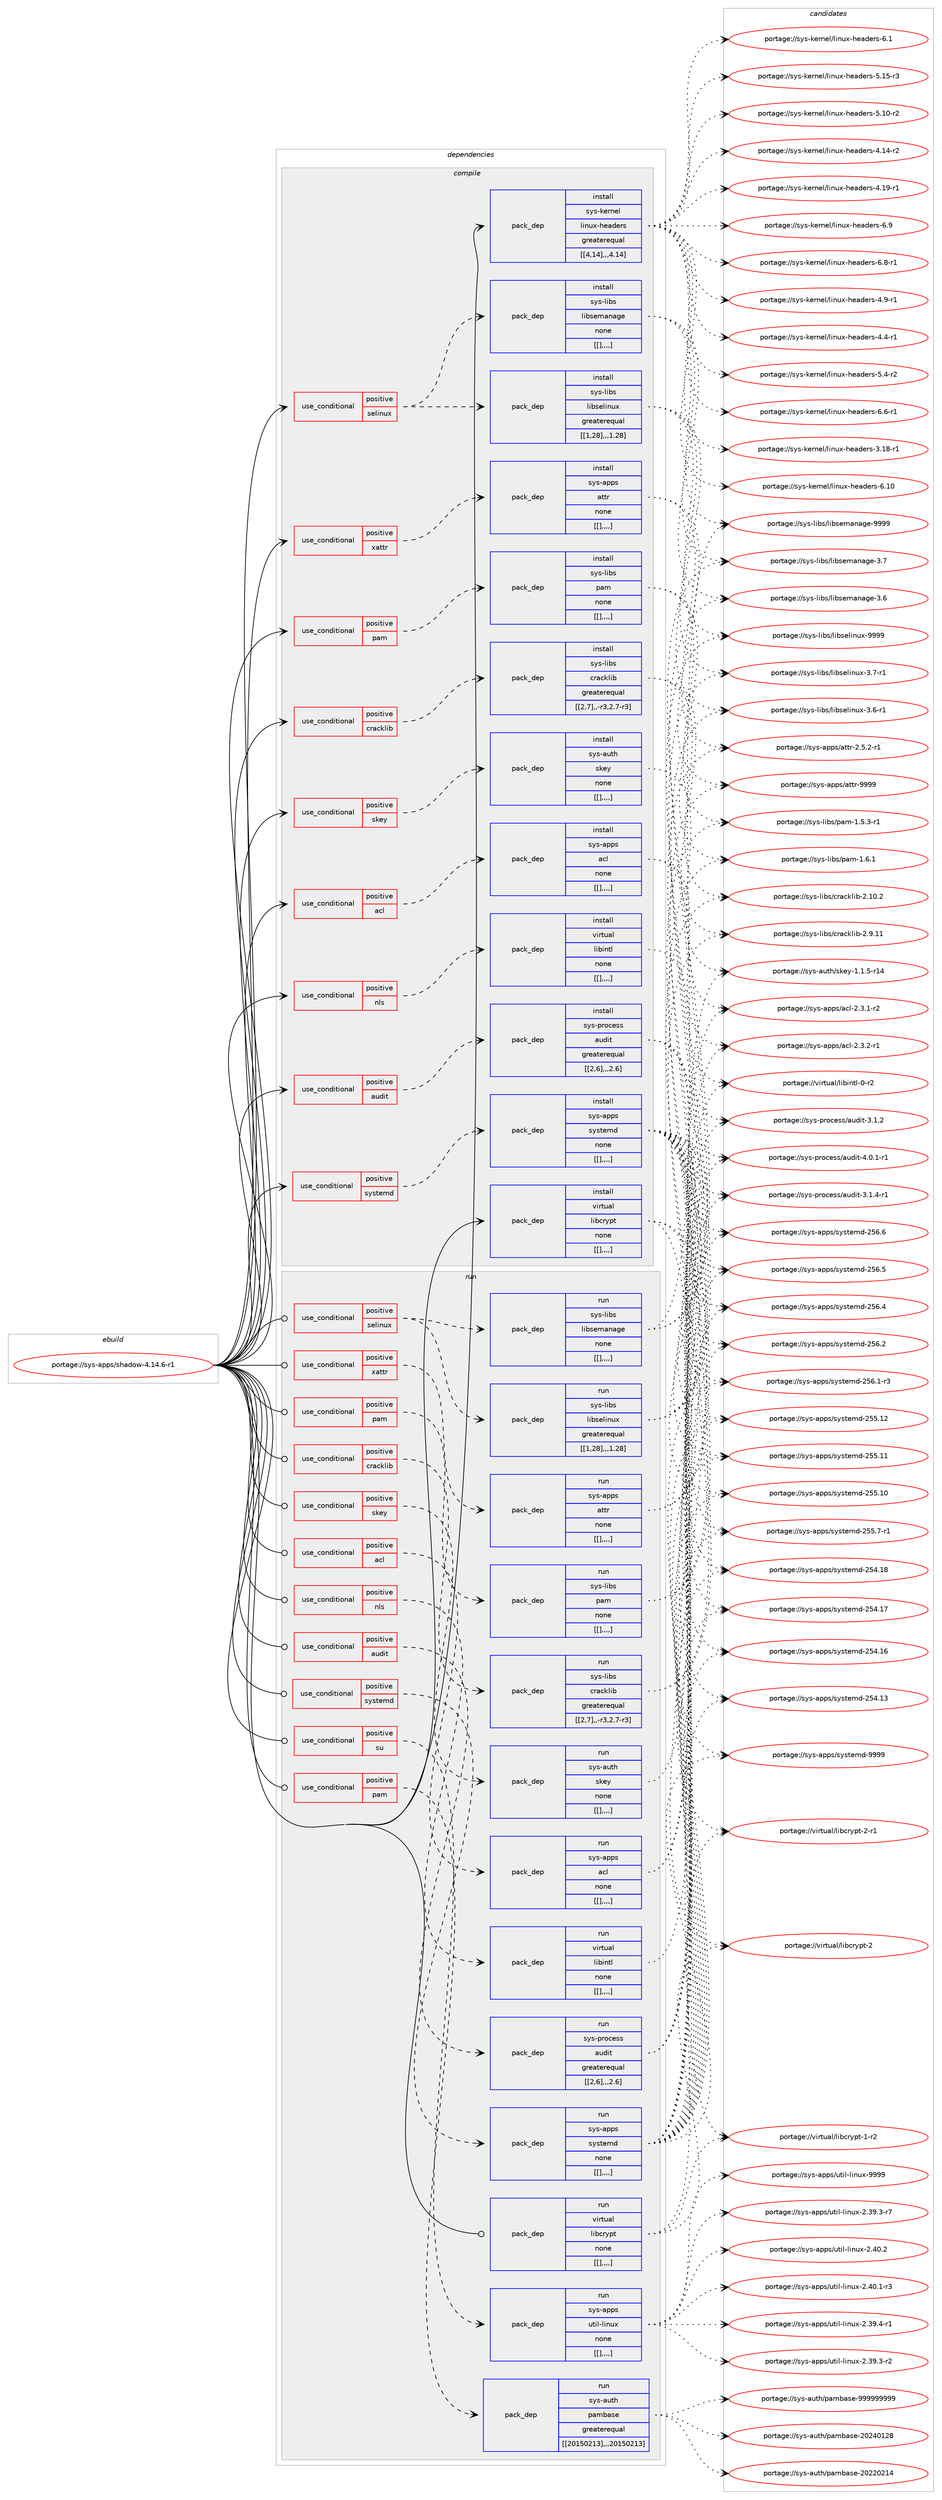 digraph prolog {

# *************
# Graph options
# *************

newrank=true;
concentrate=true;
compound=true;
graph [rankdir=LR,fontname=Helvetica,fontsize=10,ranksep=1.5];#, ranksep=2.5, nodesep=0.2];
edge  [arrowhead=vee];
node  [fontname=Helvetica,fontsize=10];

# **********
# The ebuild
# **********

subgraph cluster_leftcol {
color=gray;
label=<<i>ebuild</i>>;
id [label="portage://sys-apps/shadow-4.14.6-r1", color=red, width=4, href="../sys-apps/shadow-4.14.6-r1.svg"];
}

# ****************
# The dependencies
# ****************

subgraph cluster_midcol {
color=gray;
label=<<i>dependencies</i>>;
subgraph cluster_compile {
fillcolor="#eeeeee";
style=filled;
label=<<i>compile</i>>;
subgraph cond7049 {
dependency18734 [label=<<TABLE BORDER="0" CELLBORDER="1" CELLSPACING="0" CELLPADDING="4"><TR><TD ROWSPAN="3" CELLPADDING="10">use_conditional</TD></TR><TR><TD>positive</TD></TR><TR><TD>acl</TD></TR></TABLE>>, shape=none, color=red];
subgraph pack11633 {
dependency18735 [label=<<TABLE BORDER="0" CELLBORDER="1" CELLSPACING="0" CELLPADDING="4" WIDTH="220"><TR><TD ROWSPAN="6" CELLPADDING="30">pack_dep</TD></TR><TR><TD WIDTH="110">install</TD></TR><TR><TD>sys-apps</TD></TR><TR><TD>acl</TD></TR><TR><TD>none</TD></TR><TR><TD>[[],,,,]</TD></TR></TABLE>>, shape=none, color=blue];
}
dependency18734:e -> dependency18735:w [weight=20,style="dashed",arrowhead="vee"];
}
id:e -> dependency18734:w [weight=20,style="solid",arrowhead="vee"];
subgraph cond7050 {
dependency18736 [label=<<TABLE BORDER="0" CELLBORDER="1" CELLSPACING="0" CELLPADDING="4"><TR><TD ROWSPAN="3" CELLPADDING="10">use_conditional</TD></TR><TR><TD>positive</TD></TR><TR><TD>audit</TD></TR></TABLE>>, shape=none, color=red];
subgraph pack11634 {
dependency18737 [label=<<TABLE BORDER="0" CELLBORDER="1" CELLSPACING="0" CELLPADDING="4" WIDTH="220"><TR><TD ROWSPAN="6" CELLPADDING="30">pack_dep</TD></TR><TR><TD WIDTH="110">install</TD></TR><TR><TD>sys-process</TD></TR><TR><TD>audit</TD></TR><TR><TD>greaterequal</TD></TR><TR><TD>[[2,6],,,2.6]</TD></TR></TABLE>>, shape=none, color=blue];
}
dependency18736:e -> dependency18737:w [weight=20,style="dashed",arrowhead="vee"];
}
id:e -> dependency18736:w [weight=20,style="solid",arrowhead="vee"];
subgraph cond7051 {
dependency18738 [label=<<TABLE BORDER="0" CELLBORDER="1" CELLSPACING="0" CELLPADDING="4"><TR><TD ROWSPAN="3" CELLPADDING="10">use_conditional</TD></TR><TR><TD>positive</TD></TR><TR><TD>cracklib</TD></TR></TABLE>>, shape=none, color=red];
subgraph pack11635 {
dependency18739 [label=<<TABLE BORDER="0" CELLBORDER="1" CELLSPACING="0" CELLPADDING="4" WIDTH="220"><TR><TD ROWSPAN="6" CELLPADDING="30">pack_dep</TD></TR><TR><TD WIDTH="110">install</TD></TR><TR><TD>sys-libs</TD></TR><TR><TD>cracklib</TD></TR><TR><TD>greaterequal</TD></TR><TR><TD>[[2,7],,-r3,2.7-r3]</TD></TR></TABLE>>, shape=none, color=blue];
}
dependency18738:e -> dependency18739:w [weight=20,style="dashed",arrowhead="vee"];
}
id:e -> dependency18738:w [weight=20,style="solid",arrowhead="vee"];
subgraph cond7052 {
dependency18740 [label=<<TABLE BORDER="0" CELLBORDER="1" CELLSPACING="0" CELLPADDING="4"><TR><TD ROWSPAN="3" CELLPADDING="10">use_conditional</TD></TR><TR><TD>positive</TD></TR><TR><TD>nls</TD></TR></TABLE>>, shape=none, color=red];
subgraph pack11636 {
dependency18741 [label=<<TABLE BORDER="0" CELLBORDER="1" CELLSPACING="0" CELLPADDING="4" WIDTH="220"><TR><TD ROWSPAN="6" CELLPADDING="30">pack_dep</TD></TR><TR><TD WIDTH="110">install</TD></TR><TR><TD>virtual</TD></TR><TR><TD>libintl</TD></TR><TR><TD>none</TD></TR><TR><TD>[[],,,,]</TD></TR></TABLE>>, shape=none, color=blue];
}
dependency18740:e -> dependency18741:w [weight=20,style="dashed",arrowhead="vee"];
}
id:e -> dependency18740:w [weight=20,style="solid",arrowhead="vee"];
subgraph cond7053 {
dependency18742 [label=<<TABLE BORDER="0" CELLBORDER="1" CELLSPACING="0" CELLPADDING="4"><TR><TD ROWSPAN="3" CELLPADDING="10">use_conditional</TD></TR><TR><TD>positive</TD></TR><TR><TD>pam</TD></TR></TABLE>>, shape=none, color=red];
subgraph pack11637 {
dependency18743 [label=<<TABLE BORDER="0" CELLBORDER="1" CELLSPACING="0" CELLPADDING="4" WIDTH="220"><TR><TD ROWSPAN="6" CELLPADDING="30">pack_dep</TD></TR><TR><TD WIDTH="110">install</TD></TR><TR><TD>sys-libs</TD></TR><TR><TD>pam</TD></TR><TR><TD>none</TD></TR><TR><TD>[[],,,,]</TD></TR></TABLE>>, shape=none, color=blue];
}
dependency18742:e -> dependency18743:w [weight=20,style="dashed",arrowhead="vee"];
}
id:e -> dependency18742:w [weight=20,style="solid",arrowhead="vee"];
subgraph cond7054 {
dependency18744 [label=<<TABLE BORDER="0" CELLBORDER="1" CELLSPACING="0" CELLPADDING="4"><TR><TD ROWSPAN="3" CELLPADDING="10">use_conditional</TD></TR><TR><TD>positive</TD></TR><TR><TD>selinux</TD></TR></TABLE>>, shape=none, color=red];
subgraph pack11638 {
dependency18745 [label=<<TABLE BORDER="0" CELLBORDER="1" CELLSPACING="0" CELLPADDING="4" WIDTH="220"><TR><TD ROWSPAN="6" CELLPADDING="30">pack_dep</TD></TR><TR><TD WIDTH="110">install</TD></TR><TR><TD>sys-libs</TD></TR><TR><TD>libselinux</TD></TR><TR><TD>greaterequal</TD></TR><TR><TD>[[1,28],,,1.28]</TD></TR></TABLE>>, shape=none, color=blue];
}
dependency18744:e -> dependency18745:w [weight=20,style="dashed",arrowhead="vee"];
subgraph pack11639 {
dependency18746 [label=<<TABLE BORDER="0" CELLBORDER="1" CELLSPACING="0" CELLPADDING="4" WIDTH="220"><TR><TD ROWSPAN="6" CELLPADDING="30">pack_dep</TD></TR><TR><TD WIDTH="110">install</TD></TR><TR><TD>sys-libs</TD></TR><TR><TD>libsemanage</TD></TR><TR><TD>none</TD></TR><TR><TD>[[],,,,]</TD></TR></TABLE>>, shape=none, color=blue];
}
dependency18744:e -> dependency18746:w [weight=20,style="dashed",arrowhead="vee"];
}
id:e -> dependency18744:w [weight=20,style="solid",arrowhead="vee"];
subgraph cond7055 {
dependency18747 [label=<<TABLE BORDER="0" CELLBORDER="1" CELLSPACING="0" CELLPADDING="4"><TR><TD ROWSPAN="3" CELLPADDING="10">use_conditional</TD></TR><TR><TD>positive</TD></TR><TR><TD>skey</TD></TR></TABLE>>, shape=none, color=red];
subgraph pack11640 {
dependency18748 [label=<<TABLE BORDER="0" CELLBORDER="1" CELLSPACING="0" CELLPADDING="4" WIDTH="220"><TR><TD ROWSPAN="6" CELLPADDING="30">pack_dep</TD></TR><TR><TD WIDTH="110">install</TD></TR><TR><TD>sys-auth</TD></TR><TR><TD>skey</TD></TR><TR><TD>none</TD></TR><TR><TD>[[],,,,]</TD></TR></TABLE>>, shape=none, color=blue];
}
dependency18747:e -> dependency18748:w [weight=20,style="dashed",arrowhead="vee"];
}
id:e -> dependency18747:w [weight=20,style="solid",arrowhead="vee"];
subgraph cond7056 {
dependency18749 [label=<<TABLE BORDER="0" CELLBORDER="1" CELLSPACING="0" CELLPADDING="4"><TR><TD ROWSPAN="3" CELLPADDING="10">use_conditional</TD></TR><TR><TD>positive</TD></TR><TR><TD>systemd</TD></TR></TABLE>>, shape=none, color=red];
subgraph pack11641 {
dependency18750 [label=<<TABLE BORDER="0" CELLBORDER="1" CELLSPACING="0" CELLPADDING="4" WIDTH="220"><TR><TD ROWSPAN="6" CELLPADDING="30">pack_dep</TD></TR><TR><TD WIDTH="110">install</TD></TR><TR><TD>sys-apps</TD></TR><TR><TD>systemd</TD></TR><TR><TD>none</TD></TR><TR><TD>[[],,,,]</TD></TR></TABLE>>, shape=none, color=blue];
}
dependency18749:e -> dependency18750:w [weight=20,style="dashed",arrowhead="vee"];
}
id:e -> dependency18749:w [weight=20,style="solid",arrowhead="vee"];
subgraph cond7057 {
dependency18751 [label=<<TABLE BORDER="0" CELLBORDER="1" CELLSPACING="0" CELLPADDING="4"><TR><TD ROWSPAN="3" CELLPADDING="10">use_conditional</TD></TR><TR><TD>positive</TD></TR><TR><TD>xattr</TD></TR></TABLE>>, shape=none, color=red];
subgraph pack11642 {
dependency18752 [label=<<TABLE BORDER="0" CELLBORDER="1" CELLSPACING="0" CELLPADDING="4" WIDTH="220"><TR><TD ROWSPAN="6" CELLPADDING="30">pack_dep</TD></TR><TR><TD WIDTH="110">install</TD></TR><TR><TD>sys-apps</TD></TR><TR><TD>attr</TD></TR><TR><TD>none</TD></TR><TR><TD>[[],,,,]</TD></TR></TABLE>>, shape=none, color=blue];
}
dependency18751:e -> dependency18752:w [weight=20,style="dashed",arrowhead="vee"];
}
id:e -> dependency18751:w [weight=20,style="solid",arrowhead="vee"];
subgraph pack11643 {
dependency18753 [label=<<TABLE BORDER="0" CELLBORDER="1" CELLSPACING="0" CELLPADDING="4" WIDTH="220"><TR><TD ROWSPAN="6" CELLPADDING="30">pack_dep</TD></TR><TR><TD WIDTH="110">install</TD></TR><TR><TD>sys-kernel</TD></TR><TR><TD>linux-headers</TD></TR><TR><TD>greaterequal</TD></TR><TR><TD>[[4,14],,,4.14]</TD></TR></TABLE>>, shape=none, color=blue];
}
id:e -> dependency18753:w [weight=20,style="solid",arrowhead="vee"];
subgraph pack11644 {
dependency18754 [label=<<TABLE BORDER="0" CELLBORDER="1" CELLSPACING="0" CELLPADDING="4" WIDTH="220"><TR><TD ROWSPAN="6" CELLPADDING="30">pack_dep</TD></TR><TR><TD WIDTH="110">install</TD></TR><TR><TD>virtual</TD></TR><TR><TD>libcrypt</TD></TR><TR><TD>none</TD></TR><TR><TD>[[],,,,]</TD></TR></TABLE>>, shape=none, color=blue];
}
id:e -> dependency18754:w [weight=20,style="solid",arrowhead="vee"];
}
subgraph cluster_compileandrun {
fillcolor="#eeeeee";
style=filled;
label=<<i>compile and run</i>>;
}
subgraph cluster_run {
fillcolor="#eeeeee";
style=filled;
label=<<i>run</i>>;
subgraph cond7058 {
dependency18755 [label=<<TABLE BORDER="0" CELLBORDER="1" CELLSPACING="0" CELLPADDING="4"><TR><TD ROWSPAN="3" CELLPADDING="10">use_conditional</TD></TR><TR><TD>positive</TD></TR><TR><TD>acl</TD></TR></TABLE>>, shape=none, color=red];
subgraph pack11645 {
dependency18756 [label=<<TABLE BORDER="0" CELLBORDER="1" CELLSPACING="0" CELLPADDING="4" WIDTH="220"><TR><TD ROWSPAN="6" CELLPADDING="30">pack_dep</TD></TR><TR><TD WIDTH="110">run</TD></TR><TR><TD>sys-apps</TD></TR><TR><TD>acl</TD></TR><TR><TD>none</TD></TR><TR><TD>[[],,,,]</TD></TR></TABLE>>, shape=none, color=blue];
}
dependency18755:e -> dependency18756:w [weight=20,style="dashed",arrowhead="vee"];
}
id:e -> dependency18755:w [weight=20,style="solid",arrowhead="odot"];
subgraph cond7059 {
dependency18757 [label=<<TABLE BORDER="0" CELLBORDER="1" CELLSPACING="0" CELLPADDING="4"><TR><TD ROWSPAN="3" CELLPADDING="10">use_conditional</TD></TR><TR><TD>positive</TD></TR><TR><TD>audit</TD></TR></TABLE>>, shape=none, color=red];
subgraph pack11646 {
dependency18758 [label=<<TABLE BORDER="0" CELLBORDER="1" CELLSPACING="0" CELLPADDING="4" WIDTH="220"><TR><TD ROWSPAN="6" CELLPADDING="30">pack_dep</TD></TR><TR><TD WIDTH="110">run</TD></TR><TR><TD>sys-process</TD></TR><TR><TD>audit</TD></TR><TR><TD>greaterequal</TD></TR><TR><TD>[[2,6],,,2.6]</TD></TR></TABLE>>, shape=none, color=blue];
}
dependency18757:e -> dependency18758:w [weight=20,style="dashed",arrowhead="vee"];
}
id:e -> dependency18757:w [weight=20,style="solid",arrowhead="odot"];
subgraph cond7060 {
dependency18759 [label=<<TABLE BORDER="0" CELLBORDER="1" CELLSPACING="0" CELLPADDING="4"><TR><TD ROWSPAN="3" CELLPADDING="10">use_conditional</TD></TR><TR><TD>positive</TD></TR><TR><TD>cracklib</TD></TR></TABLE>>, shape=none, color=red];
subgraph pack11647 {
dependency18760 [label=<<TABLE BORDER="0" CELLBORDER="1" CELLSPACING="0" CELLPADDING="4" WIDTH="220"><TR><TD ROWSPAN="6" CELLPADDING="30">pack_dep</TD></TR><TR><TD WIDTH="110">run</TD></TR><TR><TD>sys-libs</TD></TR><TR><TD>cracklib</TD></TR><TR><TD>greaterequal</TD></TR><TR><TD>[[2,7],,-r3,2.7-r3]</TD></TR></TABLE>>, shape=none, color=blue];
}
dependency18759:e -> dependency18760:w [weight=20,style="dashed",arrowhead="vee"];
}
id:e -> dependency18759:w [weight=20,style="solid",arrowhead="odot"];
subgraph cond7061 {
dependency18761 [label=<<TABLE BORDER="0" CELLBORDER="1" CELLSPACING="0" CELLPADDING="4"><TR><TD ROWSPAN="3" CELLPADDING="10">use_conditional</TD></TR><TR><TD>positive</TD></TR><TR><TD>nls</TD></TR></TABLE>>, shape=none, color=red];
subgraph pack11648 {
dependency18762 [label=<<TABLE BORDER="0" CELLBORDER="1" CELLSPACING="0" CELLPADDING="4" WIDTH="220"><TR><TD ROWSPAN="6" CELLPADDING="30">pack_dep</TD></TR><TR><TD WIDTH="110">run</TD></TR><TR><TD>virtual</TD></TR><TR><TD>libintl</TD></TR><TR><TD>none</TD></TR><TR><TD>[[],,,,]</TD></TR></TABLE>>, shape=none, color=blue];
}
dependency18761:e -> dependency18762:w [weight=20,style="dashed",arrowhead="vee"];
}
id:e -> dependency18761:w [weight=20,style="solid",arrowhead="odot"];
subgraph cond7062 {
dependency18763 [label=<<TABLE BORDER="0" CELLBORDER="1" CELLSPACING="0" CELLPADDING="4"><TR><TD ROWSPAN="3" CELLPADDING="10">use_conditional</TD></TR><TR><TD>positive</TD></TR><TR><TD>pam</TD></TR></TABLE>>, shape=none, color=red];
subgraph pack11649 {
dependency18764 [label=<<TABLE BORDER="0" CELLBORDER="1" CELLSPACING="0" CELLPADDING="4" WIDTH="220"><TR><TD ROWSPAN="6" CELLPADDING="30">pack_dep</TD></TR><TR><TD WIDTH="110">run</TD></TR><TR><TD>sys-auth</TD></TR><TR><TD>pambase</TD></TR><TR><TD>greaterequal</TD></TR><TR><TD>[[20150213],,,20150213]</TD></TR></TABLE>>, shape=none, color=blue];
}
dependency18763:e -> dependency18764:w [weight=20,style="dashed",arrowhead="vee"];
}
id:e -> dependency18763:w [weight=20,style="solid",arrowhead="odot"];
subgraph cond7063 {
dependency18765 [label=<<TABLE BORDER="0" CELLBORDER="1" CELLSPACING="0" CELLPADDING="4"><TR><TD ROWSPAN="3" CELLPADDING="10">use_conditional</TD></TR><TR><TD>positive</TD></TR><TR><TD>pam</TD></TR></TABLE>>, shape=none, color=red];
subgraph pack11650 {
dependency18766 [label=<<TABLE BORDER="0" CELLBORDER="1" CELLSPACING="0" CELLPADDING="4" WIDTH="220"><TR><TD ROWSPAN="6" CELLPADDING="30">pack_dep</TD></TR><TR><TD WIDTH="110">run</TD></TR><TR><TD>sys-libs</TD></TR><TR><TD>pam</TD></TR><TR><TD>none</TD></TR><TR><TD>[[],,,,]</TD></TR></TABLE>>, shape=none, color=blue];
}
dependency18765:e -> dependency18766:w [weight=20,style="dashed",arrowhead="vee"];
}
id:e -> dependency18765:w [weight=20,style="solid",arrowhead="odot"];
subgraph cond7064 {
dependency18767 [label=<<TABLE BORDER="0" CELLBORDER="1" CELLSPACING="0" CELLPADDING="4"><TR><TD ROWSPAN="3" CELLPADDING="10">use_conditional</TD></TR><TR><TD>positive</TD></TR><TR><TD>selinux</TD></TR></TABLE>>, shape=none, color=red];
subgraph pack11651 {
dependency18768 [label=<<TABLE BORDER="0" CELLBORDER="1" CELLSPACING="0" CELLPADDING="4" WIDTH="220"><TR><TD ROWSPAN="6" CELLPADDING="30">pack_dep</TD></TR><TR><TD WIDTH="110">run</TD></TR><TR><TD>sys-libs</TD></TR><TR><TD>libselinux</TD></TR><TR><TD>greaterequal</TD></TR><TR><TD>[[1,28],,,1.28]</TD></TR></TABLE>>, shape=none, color=blue];
}
dependency18767:e -> dependency18768:w [weight=20,style="dashed",arrowhead="vee"];
subgraph pack11652 {
dependency18769 [label=<<TABLE BORDER="0" CELLBORDER="1" CELLSPACING="0" CELLPADDING="4" WIDTH="220"><TR><TD ROWSPAN="6" CELLPADDING="30">pack_dep</TD></TR><TR><TD WIDTH="110">run</TD></TR><TR><TD>sys-libs</TD></TR><TR><TD>libsemanage</TD></TR><TR><TD>none</TD></TR><TR><TD>[[],,,,]</TD></TR></TABLE>>, shape=none, color=blue];
}
dependency18767:e -> dependency18769:w [weight=20,style="dashed",arrowhead="vee"];
}
id:e -> dependency18767:w [weight=20,style="solid",arrowhead="odot"];
subgraph cond7065 {
dependency18770 [label=<<TABLE BORDER="0" CELLBORDER="1" CELLSPACING="0" CELLPADDING="4"><TR><TD ROWSPAN="3" CELLPADDING="10">use_conditional</TD></TR><TR><TD>positive</TD></TR><TR><TD>skey</TD></TR></TABLE>>, shape=none, color=red];
subgraph pack11653 {
dependency18771 [label=<<TABLE BORDER="0" CELLBORDER="1" CELLSPACING="0" CELLPADDING="4" WIDTH="220"><TR><TD ROWSPAN="6" CELLPADDING="30">pack_dep</TD></TR><TR><TD WIDTH="110">run</TD></TR><TR><TD>sys-auth</TD></TR><TR><TD>skey</TD></TR><TR><TD>none</TD></TR><TR><TD>[[],,,,]</TD></TR></TABLE>>, shape=none, color=blue];
}
dependency18770:e -> dependency18771:w [weight=20,style="dashed",arrowhead="vee"];
}
id:e -> dependency18770:w [weight=20,style="solid",arrowhead="odot"];
subgraph cond7066 {
dependency18772 [label=<<TABLE BORDER="0" CELLBORDER="1" CELLSPACING="0" CELLPADDING="4"><TR><TD ROWSPAN="3" CELLPADDING="10">use_conditional</TD></TR><TR><TD>positive</TD></TR><TR><TD>su</TD></TR></TABLE>>, shape=none, color=red];
subgraph pack11654 {
dependency18773 [label=<<TABLE BORDER="0" CELLBORDER="1" CELLSPACING="0" CELLPADDING="4" WIDTH="220"><TR><TD ROWSPAN="6" CELLPADDING="30">pack_dep</TD></TR><TR><TD WIDTH="110">run</TD></TR><TR><TD>sys-apps</TD></TR><TR><TD>util-linux</TD></TR><TR><TD>none</TD></TR><TR><TD>[[],,,,]</TD></TR></TABLE>>, shape=none, color=blue];
}
dependency18772:e -> dependency18773:w [weight=20,style="dashed",arrowhead="vee"];
}
id:e -> dependency18772:w [weight=20,style="solid",arrowhead="odot"];
subgraph cond7067 {
dependency18774 [label=<<TABLE BORDER="0" CELLBORDER="1" CELLSPACING="0" CELLPADDING="4"><TR><TD ROWSPAN="3" CELLPADDING="10">use_conditional</TD></TR><TR><TD>positive</TD></TR><TR><TD>systemd</TD></TR></TABLE>>, shape=none, color=red];
subgraph pack11655 {
dependency18775 [label=<<TABLE BORDER="0" CELLBORDER="1" CELLSPACING="0" CELLPADDING="4" WIDTH="220"><TR><TD ROWSPAN="6" CELLPADDING="30">pack_dep</TD></TR><TR><TD WIDTH="110">run</TD></TR><TR><TD>sys-apps</TD></TR><TR><TD>systemd</TD></TR><TR><TD>none</TD></TR><TR><TD>[[],,,,]</TD></TR></TABLE>>, shape=none, color=blue];
}
dependency18774:e -> dependency18775:w [weight=20,style="dashed",arrowhead="vee"];
}
id:e -> dependency18774:w [weight=20,style="solid",arrowhead="odot"];
subgraph cond7068 {
dependency18776 [label=<<TABLE BORDER="0" CELLBORDER="1" CELLSPACING="0" CELLPADDING="4"><TR><TD ROWSPAN="3" CELLPADDING="10">use_conditional</TD></TR><TR><TD>positive</TD></TR><TR><TD>xattr</TD></TR></TABLE>>, shape=none, color=red];
subgraph pack11656 {
dependency18777 [label=<<TABLE BORDER="0" CELLBORDER="1" CELLSPACING="0" CELLPADDING="4" WIDTH="220"><TR><TD ROWSPAN="6" CELLPADDING="30">pack_dep</TD></TR><TR><TD WIDTH="110">run</TD></TR><TR><TD>sys-apps</TD></TR><TR><TD>attr</TD></TR><TR><TD>none</TD></TR><TR><TD>[[],,,,]</TD></TR></TABLE>>, shape=none, color=blue];
}
dependency18776:e -> dependency18777:w [weight=20,style="dashed",arrowhead="vee"];
}
id:e -> dependency18776:w [weight=20,style="solid",arrowhead="odot"];
subgraph pack11657 {
dependency18778 [label=<<TABLE BORDER="0" CELLBORDER="1" CELLSPACING="0" CELLPADDING="4" WIDTH="220"><TR><TD ROWSPAN="6" CELLPADDING="30">pack_dep</TD></TR><TR><TD WIDTH="110">run</TD></TR><TR><TD>virtual</TD></TR><TR><TD>libcrypt</TD></TR><TR><TD>none</TD></TR><TR><TD>[[],,,,]</TD></TR></TABLE>>, shape=none, color=blue];
}
id:e -> dependency18778:w [weight=20,style="solid",arrowhead="odot"];
}
}

# **************
# The candidates
# **************

subgraph cluster_choices {
rank=same;
color=gray;
label=<<i>candidates</i>>;

subgraph choice11633 {
color=black;
nodesep=1;
choice11512111545971121121154797991084550465146504511449 [label="portage://sys-apps/acl-2.3.2-r1", color=red, width=4,href="../sys-apps/acl-2.3.2-r1.svg"];
choice11512111545971121121154797991084550465146494511450 [label="portage://sys-apps/acl-2.3.1-r2", color=red, width=4,href="../sys-apps/acl-2.3.1-r2.svg"];
dependency18735:e -> choice11512111545971121121154797991084550465146504511449:w [style=dotted,weight="100"];
dependency18735:e -> choice11512111545971121121154797991084550465146494511450:w [style=dotted,weight="100"];
}
subgraph choice11634 {
color=black;
nodesep=1;
choice115121115451121141119910111511547971171001051164552464846494511449 [label="portage://sys-process/audit-4.0.1-r1", color=red, width=4,href="../sys-process/audit-4.0.1-r1.svg"];
choice115121115451121141119910111511547971171001051164551464946524511449 [label="portage://sys-process/audit-3.1.4-r1", color=red, width=4,href="../sys-process/audit-3.1.4-r1.svg"];
choice11512111545112114111991011151154797117100105116455146494650 [label="portage://sys-process/audit-3.1.2", color=red, width=4,href="../sys-process/audit-3.1.2.svg"];
dependency18737:e -> choice115121115451121141119910111511547971171001051164552464846494511449:w [style=dotted,weight="100"];
dependency18737:e -> choice115121115451121141119910111511547971171001051164551464946524511449:w [style=dotted,weight="100"];
dependency18737:e -> choice11512111545112114111991011151154797117100105116455146494650:w [style=dotted,weight="100"];
}
subgraph choice11635 {
color=black;
nodesep=1;
choice1151211154510810598115479911497991071081059845504649484650 [label="portage://sys-libs/cracklib-2.10.2", color=red, width=4,href="../sys-libs/cracklib-2.10.2.svg"];
choice1151211154510810598115479911497991071081059845504657464949 [label="portage://sys-libs/cracklib-2.9.11", color=red, width=4,href="../sys-libs/cracklib-2.9.11.svg"];
dependency18739:e -> choice1151211154510810598115479911497991071081059845504649484650:w [style=dotted,weight="100"];
dependency18739:e -> choice1151211154510810598115479911497991071081059845504657464949:w [style=dotted,weight="100"];
}
subgraph choice11636 {
color=black;
nodesep=1;
choice11810511411611797108471081059810511011610845484511450 [label="portage://virtual/libintl-0-r2", color=red, width=4,href="../virtual/libintl-0-r2.svg"];
dependency18741:e -> choice11810511411611797108471081059810511011610845484511450:w [style=dotted,weight="100"];
}
subgraph choice11637 {
color=black;
nodesep=1;
choice11512111545108105981154711297109454946544649 [label="portage://sys-libs/pam-1.6.1", color=red, width=4,href="../sys-libs/pam-1.6.1.svg"];
choice115121115451081059811547112971094549465346514511449 [label="portage://sys-libs/pam-1.5.3-r1", color=red, width=4,href="../sys-libs/pam-1.5.3-r1.svg"];
dependency18743:e -> choice11512111545108105981154711297109454946544649:w [style=dotted,weight="100"];
dependency18743:e -> choice115121115451081059811547112971094549465346514511449:w [style=dotted,weight="100"];
}
subgraph choice11638 {
color=black;
nodesep=1;
choice115121115451081059811547108105981151011081051101171204557575757 [label="portage://sys-libs/libselinux-9999", color=red, width=4,href="../sys-libs/libselinux-9999.svg"];
choice11512111545108105981154710810598115101108105110117120455146554511449 [label="portage://sys-libs/libselinux-3.7-r1", color=red, width=4,href="../sys-libs/libselinux-3.7-r1.svg"];
choice11512111545108105981154710810598115101108105110117120455146544511449 [label="portage://sys-libs/libselinux-3.6-r1", color=red, width=4,href="../sys-libs/libselinux-3.6-r1.svg"];
dependency18745:e -> choice115121115451081059811547108105981151011081051101171204557575757:w [style=dotted,weight="100"];
dependency18745:e -> choice11512111545108105981154710810598115101108105110117120455146554511449:w [style=dotted,weight="100"];
dependency18745:e -> choice11512111545108105981154710810598115101108105110117120455146544511449:w [style=dotted,weight="100"];
}
subgraph choice11639 {
color=black;
nodesep=1;
choice1151211154510810598115471081059811510110997110971031014557575757 [label="portage://sys-libs/libsemanage-9999", color=red, width=4,href="../sys-libs/libsemanage-9999.svg"];
choice11512111545108105981154710810598115101109971109710310145514655 [label="portage://sys-libs/libsemanage-3.7", color=red, width=4,href="../sys-libs/libsemanage-3.7.svg"];
choice11512111545108105981154710810598115101109971109710310145514654 [label="portage://sys-libs/libsemanage-3.6", color=red, width=4,href="../sys-libs/libsemanage-3.6.svg"];
dependency18746:e -> choice1151211154510810598115471081059811510110997110971031014557575757:w [style=dotted,weight="100"];
dependency18746:e -> choice11512111545108105981154710810598115101109971109710310145514655:w [style=dotted,weight="100"];
dependency18746:e -> choice11512111545108105981154710810598115101109971109710310145514654:w [style=dotted,weight="100"];
}
subgraph choice11640 {
color=black;
nodesep=1;
choice115121115459711711610447115107101121454946494653451144952 [label="portage://sys-auth/skey-1.1.5-r14", color=red, width=4,href="../sys-auth/skey-1.1.5-r14.svg"];
dependency18748:e -> choice115121115459711711610447115107101121454946494653451144952:w [style=dotted,weight="100"];
}
subgraph choice11641 {
color=black;
nodesep=1;
choice1151211154597112112115471151211151161011091004557575757 [label="portage://sys-apps/systemd-9999", color=red, width=4,href="../sys-apps/systemd-9999.svg"];
choice115121115459711211211547115121115116101109100455053544654 [label="portage://sys-apps/systemd-256.6", color=red, width=4,href="../sys-apps/systemd-256.6.svg"];
choice115121115459711211211547115121115116101109100455053544653 [label="portage://sys-apps/systemd-256.5", color=red, width=4,href="../sys-apps/systemd-256.5.svg"];
choice115121115459711211211547115121115116101109100455053544652 [label="portage://sys-apps/systemd-256.4", color=red, width=4,href="../sys-apps/systemd-256.4.svg"];
choice115121115459711211211547115121115116101109100455053544650 [label="portage://sys-apps/systemd-256.2", color=red, width=4,href="../sys-apps/systemd-256.2.svg"];
choice1151211154597112112115471151211151161011091004550535446494511451 [label="portage://sys-apps/systemd-256.1-r3", color=red, width=4,href="../sys-apps/systemd-256.1-r3.svg"];
choice11512111545971121121154711512111511610110910045505353464950 [label="portage://sys-apps/systemd-255.12", color=red, width=4,href="../sys-apps/systemd-255.12.svg"];
choice11512111545971121121154711512111511610110910045505353464949 [label="portage://sys-apps/systemd-255.11", color=red, width=4,href="../sys-apps/systemd-255.11.svg"];
choice11512111545971121121154711512111511610110910045505353464948 [label="portage://sys-apps/systemd-255.10", color=red, width=4,href="../sys-apps/systemd-255.10.svg"];
choice1151211154597112112115471151211151161011091004550535346554511449 [label="portage://sys-apps/systemd-255.7-r1", color=red, width=4,href="../sys-apps/systemd-255.7-r1.svg"];
choice11512111545971121121154711512111511610110910045505352464956 [label="portage://sys-apps/systemd-254.18", color=red, width=4,href="../sys-apps/systemd-254.18.svg"];
choice11512111545971121121154711512111511610110910045505352464955 [label="portage://sys-apps/systemd-254.17", color=red, width=4,href="../sys-apps/systemd-254.17.svg"];
choice11512111545971121121154711512111511610110910045505352464954 [label="portage://sys-apps/systemd-254.16", color=red, width=4,href="../sys-apps/systemd-254.16.svg"];
choice11512111545971121121154711512111511610110910045505352464951 [label="portage://sys-apps/systemd-254.13", color=red, width=4,href="../sys-apps/systemd-254.13.svg"];
dependency18750:e -> choice1151211154597112112115471151211151161011091004557575757:w [style=dotted,weight="100"];
dependency18750:e -> choice115121115459711211211547115121115116101109100455053544654:w [style=dotted,weight="100"];
dependency18750:e -> choice115121115459711211211547115121115116101109100455053544653:w [style=dotted,weight="100"];
dependency18750:e -> choice115121115459711211211547115121115116101109100455053544652:w [style=dotted,weight="100"];
dependency18750:e -> choice115121115459711211211547115121115116101109100455053544650:w [style=dotted,weight="100"];
dependency18750:e -> choice1151211154597112112115471151211151161011091004550535446494511451:w [style=dotted,weight="100"];
dependency18750:e -> choice11512111545971121121154711512111511610110910045505353464950:w [style=dotted,weight="100"];
dependency18750:e -> choice11512111545971121121154711512111511610110910045505353464949:w [style=dotted,weight="100"];
dependency18750:e -> choice11512111545971121121154711512111511610110910045505353464948:w [style=dotted,weight="100"];
dependency18750:e -> choice1151211154597112112115471151211151161011091004550535346554511449:w [style=dotted,weight="100"];
dependency18750:e -> choice11512111545971121121154711512111511610110910045505352464956:w [style=dotted,weight="100"];
dependency18750:e -> choice11512111545971121121154711512111511610110910045505352464955:w [style=dotted,weight="100"];
dependency18750:e -> choice11512111545971121121154711512111511610110910045505352464954:w [style=dotted,weight="100"];
dependency18750:e -> choice11512111545971121121154711512111511610110910045505352464951:w [style=dotted,weight="100"];
}
subgraph choice11642 {
color=black;
nodesep=1;
choice115121115459711211211547971161161144557575757 [label="portage://sys-apps/attr-9999", color=red, width=4,href="../sys-apps/attr-9999.svg"];
choice115121115459711211211547971161161144550465346504511449 [label="portage://sys-apps/attr-2.5.2-r1", color=red, width=4,href="../sys-apps/attr-2.5.2-r1.svg"];
dependency18752:e -> choice115121115459711211211547971161161144557575757:w [style=dotted,weight="100"];
dependency18752:e -> choice115121115459711211211547971161161144550465346504511449:w [style=dotted,weight="100"];
}
subgraph choice11643 {
color=black;
nodesep=1;
choice115121115451071011141101011084710810511011712045104101971001011141154554464948 [label="portage://sys-kernel/linux-headers-6.10", color=red, width=4,href="../sys-kernel/linux-headers-6.10.svg"];
choice1151211154510710111411010110847108105110117120451041019710010111411545544657 [label="portage://sys-kernel/linux-headers-6.9", color=red, width=4,href="../sys-kernel/linux-headers-6.9.svg"];
choice11512111545107101114110101108471081051101171204510410197100101114115455446564511449 [label="portage://sys-kernel/linux-headers-6.8-r1", color=red, width=4,href="../sys-kernel/linux-headers-6.8-r1.svg"];
choice11512111545107101114110101108471081051101171204510410197100101114115455446544511449 [label="portage://sys-kernel/linux-headers-6.6-r1", color=red, width=4,href="../sys-kernel/linux-headers-6.6-r1.svg"];
choice1151211154510710111411010110847108105110117120451041019710010111411545544649 [label="portage://sys-kernel/linux-headers-6.1", color=red, width=4,href="../sys-kernel/linux-headers-6.1.svg"];
choice1151211154510710111411010110847108105110117120451041019710010111411545534649534511451 [label="portage://sys-kernel/linux-headers-5.15-r3", color=red, width=4,href="../sys-kernel/linux-headers-5.15-r3.svg"];
choice1151211154510710111411010110847108105110117120451041019710010111411545534649484511450 [label="portage://sys-kernel/linux-headers-5.10-r2", color=red, width=4,href="../sys-kernel/linux-headers-5.10-r2.svg"];
choice11512111545107101114110101108471081051101171204510410197100101114115455346524511450 [label="portage://sys-kernel/linux-headers-5.4-r2", color=red, width=4,href="../sys-kernel/linux-headers-5.4-r2.svg"];
choice1151211154510710111411010110847108105110117120451041019710010111411545524649574511449 [label="portage://sys-kernel/linux-headers-4.19-r1", color=red, width=4,href="../sys-kernel/linux-headers-4.19-r1.svg"];
choice1151211154510710111411010110847108105110117120451041019710010111411545524649524511450 [label="portage://sys-kernel/linux-headers-4.14-r2", color=red, width=4,href="../sys-kernel/linux-headers-4.14-r2.svg"];
choice11512111545107101114110101108471081051101171204510410197100101114115455246574511449 [label="portage://sys-kernel/linux-headers-4.9-r1", color=red, width=4,href="../sys-kernel/linux-headers-4.9-r1.svg"];
choice11512111545107101114110101108471081051101171204510410197100101114115455246524511449 [label="portage://sys-kernel/linux-headers-4.4-r1", color=red, width=4,href="../sys-kernel/linux-headers-4.4-r1.svg"];
choice1151211154510710111411010110847108105110117120451041019710010111411545514649564511449 [label="portage://sys-kernel/linux-headers-3.18-r1", color=red, width=4,href="../sys-kernel/linux-headers-3.18-r1.svg"];
dependency18753:e -> choice115121115451071011141101011084710810511011712045104101971001011141154554464948:w [style=dotted,weight="100"];
dependency18753:e -> choice1151211154510710111411010110847108105110117120451041019710010111411545544657:w [style=dotted,weight="100"];
dependency18753:e -> choice11512111545107101114110101108471081051101171204510410197100101114115455446564511449:w [style=dotted,weight="100"];
dependency18753:e -> choice11512111545107101114110101108471081051101171204510410197100101114115455446544511449:w [style=dotted,weight="100"];
dependency18753:e -> choice1151211154510710111411010110847108105110117120451041019710010111411545544649:w [style=dotted,weight="100"];
dependency18753:e -> choice1151211154510710111411010110847108105110117120451041019710010111411545534649534511451:w [style=dotted,weight="100"];
dependency18753:e -> choice1151211154510710111411010110847108105110117120451041019710010111411545534649484511450:w [style=dotted,weight="100"];
dependency18753:e -> choice11512111545107101114110101108471081051101171204510410197100101114115455346524511450:w [style=dotted,weight="100"];
dependency18753:e -> choice1151211154510710111411010110847108105110117120451041019710010111411545524649574511449:w [style=dotted,weight="100"];
dependency18753:e -> choice1151211154510710111411010110847108105110117120451041019710010111411545524649524511450:w [style=dotted,weight="100"];
dependency18753:e -> choice11512111545107101114110101108471081051101171204510410197100101114115455246574511449:w [style=dotted,weight="100"];
dependency18753:e -> choice11512111545107101114110101108471081051101171204510410197100101114115455246524511449:w [style=dotted,weight="100"];
dependency18753:e -> choice1151211154510710111411010110847108105110117120451041019710010111411545514649564511449:w [style=dotted,weight="100"];
}
subgraph choice11644 {
color=black;
nodesep=1;
choice1181051141161179710847108105989911412111211645504511449 [label="portage://virtual/libcrypt-2-r1", color=red, width=4,href="../virtual/libcrypt-2-r1.svg"];
choice118105114116117971084710810598991141211121164550 [label="portage://virtual/libcrypt-2", color=red, width=4,href="../virtual/libcrypt-2.svg"];
choice1181051141161179710847108105989911412111211645494511450 [label="portage://virtual/libcrypt-1-r2", color=red, width=4,href="../virtual/libcrypt-1-r2.svg"];
dependency18754:e -> choice1181051141161179710847108105989911412111211645504511449:w [style=dotted,weight="100"];
dependency18754:e -> choice118105114116117971084710810598991141211121164550:w [style=dotted,weight="100"];
dependency18754:e -> choice1181051141161179710847108105989911412111211645494511450:w [style=dotted,weight="100"];
}
subgraph choice11645 {
color=black;
nodesep=1;
choice11512111545971121121154797991084550465146504511449 [label="portage://sys-apps/acl-2.3.2-r1", color=red, width=4,href="../sys-apps/acl-2.3.2-r1.svg"];
choice11512111545971121121154797991084550465146494511450 [label="portage://sys-apps/acl-2.3.1-r2", color=red, width=4,href="../sys-apps/acl-2.3.1-r2.svg"];
dependency18756:e -> choice11512111545971121121154797991084550465146504511449:w [style=dotted,weight="100"];
dependency18756:e -> choice11512111545971121121154797991084550465146494511450:w [style=dotted,weight="100"];
}
subgraph choice11646 {
color=black;
nodesep=1;
choice115121115451121141119910111511547971171001051164552464846494511449 [label="portage://sys-process/audit-4.0.1-r1", color=red, width=4,href="../sys-process/audit-4.0.1-r1.svg"];
choice115121115451121141119910111511547971171001051164551464946524511449 [label="portage://sys-process/audit-3.1.4-r1", color=red, width=4,href="../sys-process/audit-3.1.4-r1.svg"];
choice11512111545112114111991011151154797117100105116455146494650 [label="portage://sys-process/audit-3.1.2", color=red, width=4,href="../sys-process/audit-3.1.2.svg"];
dependency18758:e -> choice115121115451121141119910111511547971171001051164552464846494511449:w [style=dotted,weight="100"];
dependency18758:e -> choice115121115451121141119910111511547971171001051164551464946524511449:w [style=dotted,weight="100"];
dependency18758:e -> choice11512111545112114111991011151154797117100105116455146494650:w [style=dotted,weight="100"];
}
subgraph choice11647 {
color=black;
nodesep=1;
choice1151211154510810598115479911497991071081059845504649484650 [label="portage://sys-libs/cracklib-2.10.2", color=red, width=4,href="../sys-libs/cracklib-2.10.2.svg"];
choice1151211154510810598115479911497991071081059845504657464949 [label="portage://sys-libs/cracklib-2.9.11", color=red, width=4,href="../sys-libs/cracklib-2.9.11.svg"];
dependency18760:e -> choice1151211154510810598115479911497991071081059845504649484650:w [style=dotted,weight="100"];
dependency18760:e -> choice1151211154510810598115479911497991071081059845504657464949:w [style=dotted,weight="100"];
}
subgraph choice11648 {
color=black;
nodesep=1;
choice11810511411611797108471081059810511011610845484511450 [label="portage://virtual/libintl-0-r2", color=red, width=4,href="../virtual/libintl-0-r2.svg"];
dependency18762:e -> choice11810511411611797108471081059810511011610845484511450:w [style=dotted,weight="100"];
}
subgraph choice11649 {
color=black;
nodesep=1;
choice11512111545971171161044711297109989711510145575757575757575757 [label="portage://sys-auth/pambase-999999999", color=red, width=4,href="../sys-auth/pambase-999999999.svg"];
choice115121115459711711610447112971099897115101455048505248495056 [label="portage://sys-auth/pambase-20240128", color=red, width=4,href="../sys-auth/pambase-20240128.svg"];
choice115121115459711711610447112971099897115101455048505048504952 [label="portage://sys-auth/pambase-20220214", color=red, width=4,href="../sys-auth/pambase-20220214.svg"];
dependency18764:e -> choice11512111545971171161044711297109989711510145575757575757575757:w [style=dotted,weight="100"];
dependency18764:e -> choice115121115459711711610447112971099897115101455048505248495056:w [style=dotted,weight="100"];
dependency18764:e -> choice115121115459711711610447112971099897115101455048505048504952:w [style=dotted,weight="100"];
}
subgraph choice11650 {
color=black;
nodesep=1;
choice11512111545108105981154711297109454946544649 [label="portage://sys-libs/pam-1.6.1", color=red, width=4,href="../sys-libs/pam-1.6.1.svg"];
choice115121115451081059811547112971094549465346514511449 [label="portage://sys-libs/pam-1.5.3-r1", color=red, width=4,href="../sys-libs/pam-1.5.3-r1.svg"];
dependency18766:e -> choice11512111545108105981154711297109454946544649:w [style=dotted,weight="100"];
dependency18766:e -> choice115121115451081059811547112971094549465346514511449:w [style=dotted,weight="100"];
}
subgraph choice11651 {
color=black;
nodesep=1;
choice115121115451081059811547108105981151011081051101171204557575757 [label="portage://sys-libs/libselinux-9999", color=red, width=4,href="../sys-libs/libselinux-9999.svg"];
choice11512111545108105981154710810598115101108105110117120455146554511449 [label="portage://sys-libs/libselinux-3.7-r1", color=red, width=4,href="../sys-libs/libselinux-3.7-r1.svg"];
choice11512111545108105981154710810598115101108105110117120455146544511449 [label="portage://sys-libs/libselinux-3.6-r1", color=red, width=4,href="../sys-libs/libselinux-3.6-r1.svg"];
dependency18768:e -> choice115121115451081059811547108105981151011081051101171204557575757:w [style=dotted,weight="100"];
dependency18768:e -> choice11512111545108105981154710810598115101108105110117120455146554511449:w [style=dotted,weight="100"];
dependency18768:e -> choice11512111545108105981154710810598115101108105110117120455146544511449:w [style=dotted,weight="100"];
}
subgraph choice11652 {
color=black;
nodesep=1;
choice1151211154510810598115471081059811510110997110971031014557575757 [label="portage://sys-libs/libsemanage-9999", color=red, width=4,href="../sys-libs/libsemanage-9999.svg"];
choice11512111545108105981154710810598115101109971109710310145514655 [label="portage://sys-libs/libsemanage-3.7", color=red, width=4,href="../sys-libs/libsemanage-3.7.svg"];
choice11512111545108105981154710810598115101109971109710310145514654 [label="portage://sys-libs/libsemanage-3.6", color=red, width=4,href="../sys-libs/libsemanage-3.6.svg"];
dependency18769:e -> choice1151211154510810598115471081059811510110997110971031014557575757:w [style=dotted,weight="100"];
dependency18769:e -> choice11512111545108105981154710810598115101109971109710310145514655:w [style=dotted,weight="100"];
dependency18769:e -> choice11512111545108105981154710810598115101109971109710310145514654:w [style=dotted,weight="100"];
}
subgraph choice11653 {
color=black;
nodesep=1;
choice115121115459711711610447115107101121454946494653451144952 [label="portage://sys-auth/skey-1.1.5-r14", color=red, width=4,href="../sys-auth/skey-1.1.5-r14.svg"];
dependency18771:e -> choice115121115459711711610447115107101121454946494653451144952:w [style=dotted,weight="100"];
}
subgraph choice11654 {
color=black;
nodesep=1;
choice115121115459711211211547117116105108451081051101171204557575757 [label="portage://sys-apps/util-linux-9999", color=red, width=4,href="../sys-apps/util-linux-9999.svg"];
choice1151211154597112112115471171161051084510810511011712045504652484650 [label="portage://sys-apps/util-linux-2.40.2", color=red, width=4,href="../sys-apps/util-linux-2.40.2.svg"];
choice11512111545971121121154711711610510845108105110117120455046524846494511451 [label="portage://sys-apps/util-linux-2.40.1-r3", color=red, width=4,href="../sys-apps/util-linux-2.40.1-r3.svg"];
choice11512111545971121121154711711610510845108105110117120455046515746524511449 [label="portage://sys-apps/util-linux-2.39.4-r1", color=red, width=4,href="../sys-apps/util-linux-2.39.4-r1.svg"];
choice11512111545971121121154711711610510845108105110117120455046515746514511455 [label="portage://sys-apps/util-linux-2.39.3-r7", color=red, width=4,href="../sys-apps/util-linux-2.39.3-r7.svg"];
choice11512111545971121121154711711610510845108105110117120455046515746514511450 [label="portage://sys-apps/util-linux-2.39.3-r2", color=red, width=4,href="../sys-apps/util-linux-2.39.3-r2.svg"];
dependency18773:e -> choice115121115459711211211547117116105108451081051101171204557575757:w [style=dotted,weight="100"];
dependency18773:e -> choice1151211154597112112115471171161051084510810511011712045504652484650:w [style=dotted,weight="100"];
dependency18773:e -> choice11512111545971121121154711711610510845108105110117120455046524846494511451:w [style=dotted,weight="100"];
dependency18773:e -> choice11512111545971121121154711711610510845108105110117120455046515746524511449:w [style=dotted,weight="100"];
dependency18773:e -> choice11512111545971121121154711711610510845108105110117120455046515746514511455:w [style=dotted,weight="100"];
dependency18773:e -> choice11512111545971121121154711711610510845108105110117120455046515746514511450:w [style=dotted,weight="100"];
}
subgraph choice11655 {
color=black;
nodesep=1;
choice1151211154597112112115471151211151161011091004557575757 [label="portage://sys-apps/systemd-9999", color=red, width=4,href="../sys-apps/systemd-9999.svg"];
choice115121115459711211211547115121115116101109100455053544654 [label="portage://sys-apps/systemd-256.6", color=red, width=4,href="../sys-apps/systemd-256.6.svg"];
choice115121115459711211211547115121115116101109100455053544653 [label="portage://sys-apps/systemd-256.5", color=red, width=4,href="../sys-apps/systemd-256.5.svg"];
choice115121115459711211211547115121115116101109100455053544652 [label="portage://sys-apps/systemd-256.4", color=red, width=4,href="../sys-apps/systemd-256.4.svg"];
choice115121115459711211211547115121115116101109100455053544650 [label="portage://sys-apps/systemd-256.2", color=red, width=4,href="../sys-apps/systemd-256.2.svg"];
choice1151211154597112112115471151211151161011091004550535446494511451 [label="portage://sys-apps/systemd-256.1-r3", color=red, width=4,href="../sys-apps/systemd-256.1-r3.svg"];
choice11512111545971121121154711512111511610110910045505353464950 [label="portage://sys-apps/systemd-255.12", color=red, width=4,href="../sys-apps/systemd-255.12.svg"];
choice11512111545971121121154711512111511610110910045505353464949 [label="portage://sys-apps/systemd-255.11", color=red, width=4,href="../sys-apps/systemd-255.11.svg"];
choice11512111545971121121154711512111511610110910045505353464948 [label="portage://sys-apps/systemd-255.10", color=red, width=4,href="../sys-apps/systemd-255.10.svg"];
choice1151211154597112112115471151211151161011091004550535346554511449 [label="portage://sys-apps/systemd-255.7-r1", color=red, width=4,href="../sys-apps/systemd-255.7-r1.svg"];
choice11512111545971121121154711512111511610110910045505352464956 [label="portage://sys-apps/systemd-254.18", color=red, width=4,href="../sys-apps/systemd-254.18.svg"];
choice11512111545971121121154711512111511610110910045505352464955 [label="portage://sys-apps/systemd-254.17", color=red, width=4,href="../sys-apps/systemd-254.17.svg"];
choice11512111545971121121154711512111511610110910045505352464954 [label="portage://sys-apps/systemd-254.16", color=red, width=4,href="../sys-apps/systemd-254.16.svg"];
choice11512111545971121121154711512111511610110910045505352464951 [label="portage://sys-apps/systemd-254.13", color=red, width=4,href="../sys-apps/systemd-254.13.svg"];
dependency18775:e -> choice1151211154597112112115471151211151161011091004557575757:w [style=dotted,weight="100"];
dependency18775:e -> choice115121115459711211211547115121115116101109100455053544654:w [style=dotted,weight="100"];
dependency18775:e -> choice115121115459711211211547115121115116101109100455053544653:w [style=dotted,weight="100"];
dependency18775:e -> choice115121115459711211211547115121115116101109100455053544652:w [style=dotted,weight="100"];
dependency18775:e -> choice115121115459711211211547115121115116101109100455053544650:w [style=dotted,weight="100"];
dependency18775:e -> choice1151211154597112112115471151211151161011091004550535446494511451:w [style=dotted,weight="100"];
dependency18775:e -> choice11512111545971121121154711512111511610110910045505353464950:w [style=dotted,weight="100"];
dependency18775:e -> choice11512111545971121121154711512111511610110910045505353464949:w [style=dotted,weight="100"];
dependency18775:e -> choice11512111545971121121154711512111511610110910045505353464948:w [style=dotted,weight="100"];
dependency18775:e -> choice1151211154597112112115471151211151161011091004550535346554511449:w [style=dotted,weight="100"];
dependency18775:e -> choice11512111545971121121154711512111511610110910045505352464956:w [style=dotted,weight="100"];
dependency18775:e -> choice11512111545971121121154711512111511610110910045505352464955:w [style=dotted,weight="100"];
dependency18775:e -> choice11512111545971121121154711512111511610110910045505352464954:w [style=dotted,weight="100"];
dependency18775:e -> choice11512111545971121121154711512111511610110910045505352464951:w [style=dotted,weight="100"];
}
subgraph choice11656 {
color=black;
nodesep=1;
choice115121115459711211211547971161161144557575757 [label="portage://sys-apps/attr-9999", color=red, width=4,href="../sys-apps/attr-9999.svg"];
choice115121115459711211211547971161161144550465346504511449 [label="portage://sys-apps/attr-2.5.2-r1", color=red, width=4,href="../sys-apps/attr-2.5.2-r1.svg"];
dependency18777:e -> choice115121115459711211211547971161161144557575757:w [style=dotted,weight="100"];
dependency18777:e -> choice115121115459711211211547971161161144550465346504511449:w [style=dotted,weight="100"];
}
subgraph choice11657 {
color=black;
nodesep=1;
choice1181051141161179710847108105989911412111211645504511449 [label="portage://virtual/libcrypt-2-r1", color=red, width=4,href="../virtual/libcrypt-2-r1.svg"];
choice118105114116117971084710810598991141211121164550 [label="portage://virtual/libcrypt-2", color=red, width=4,href="../virtual/libcrypt-2.svg"];
choice1181051141161179710847108105989911412111211645494511450 [label="portage://virtual/libcrypt-1-r2", color=red, width=4,href="../virtual/libcrypt-1-r2.svg"];
dependency18778:e -> choice1181051141161179710847108105989911412111211645504511449:w [style=dotted,weight="100"];
dependency18778:e -> choice118105114116117971084710810598991141211121164550:w [style=dotted,weight="100"];
dependency18778:e -> choice1181051141161179710847108105989911412111211645494511450:w [style=dotted,weight="100"];
}
}

}
